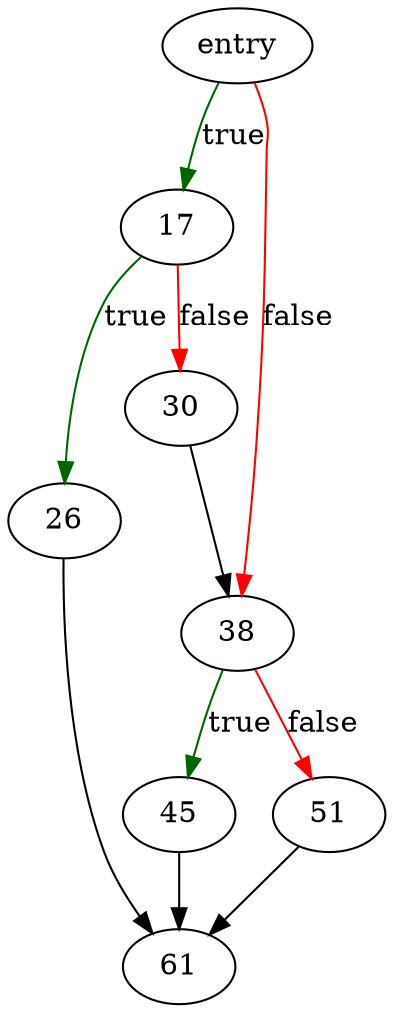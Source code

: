 digraph "mkFullPathname" {
	// Node definitions.
	3 [label=entry];
	17;
	26;
	30;
	38;
	45;
	51;
	61;

	// Edge definitions.
	3 -> 17 [
		color=darkgreen
		label=true
	];
	3 -> 38 [
		color=red
		label=false
	];
	17 -> 26 [
		color=darkgreen
		label=true
	];
	17 -> 30 [
		color=red
		label=false
	];
	26 -> 61;
	30 -> 38;
	38 -> 45 [
		color=darkgreen
		label=true
	];
	38 -> 51 [
		color=red
		label=false
	];
	45 -> 61;
	51 -> 61;
}
